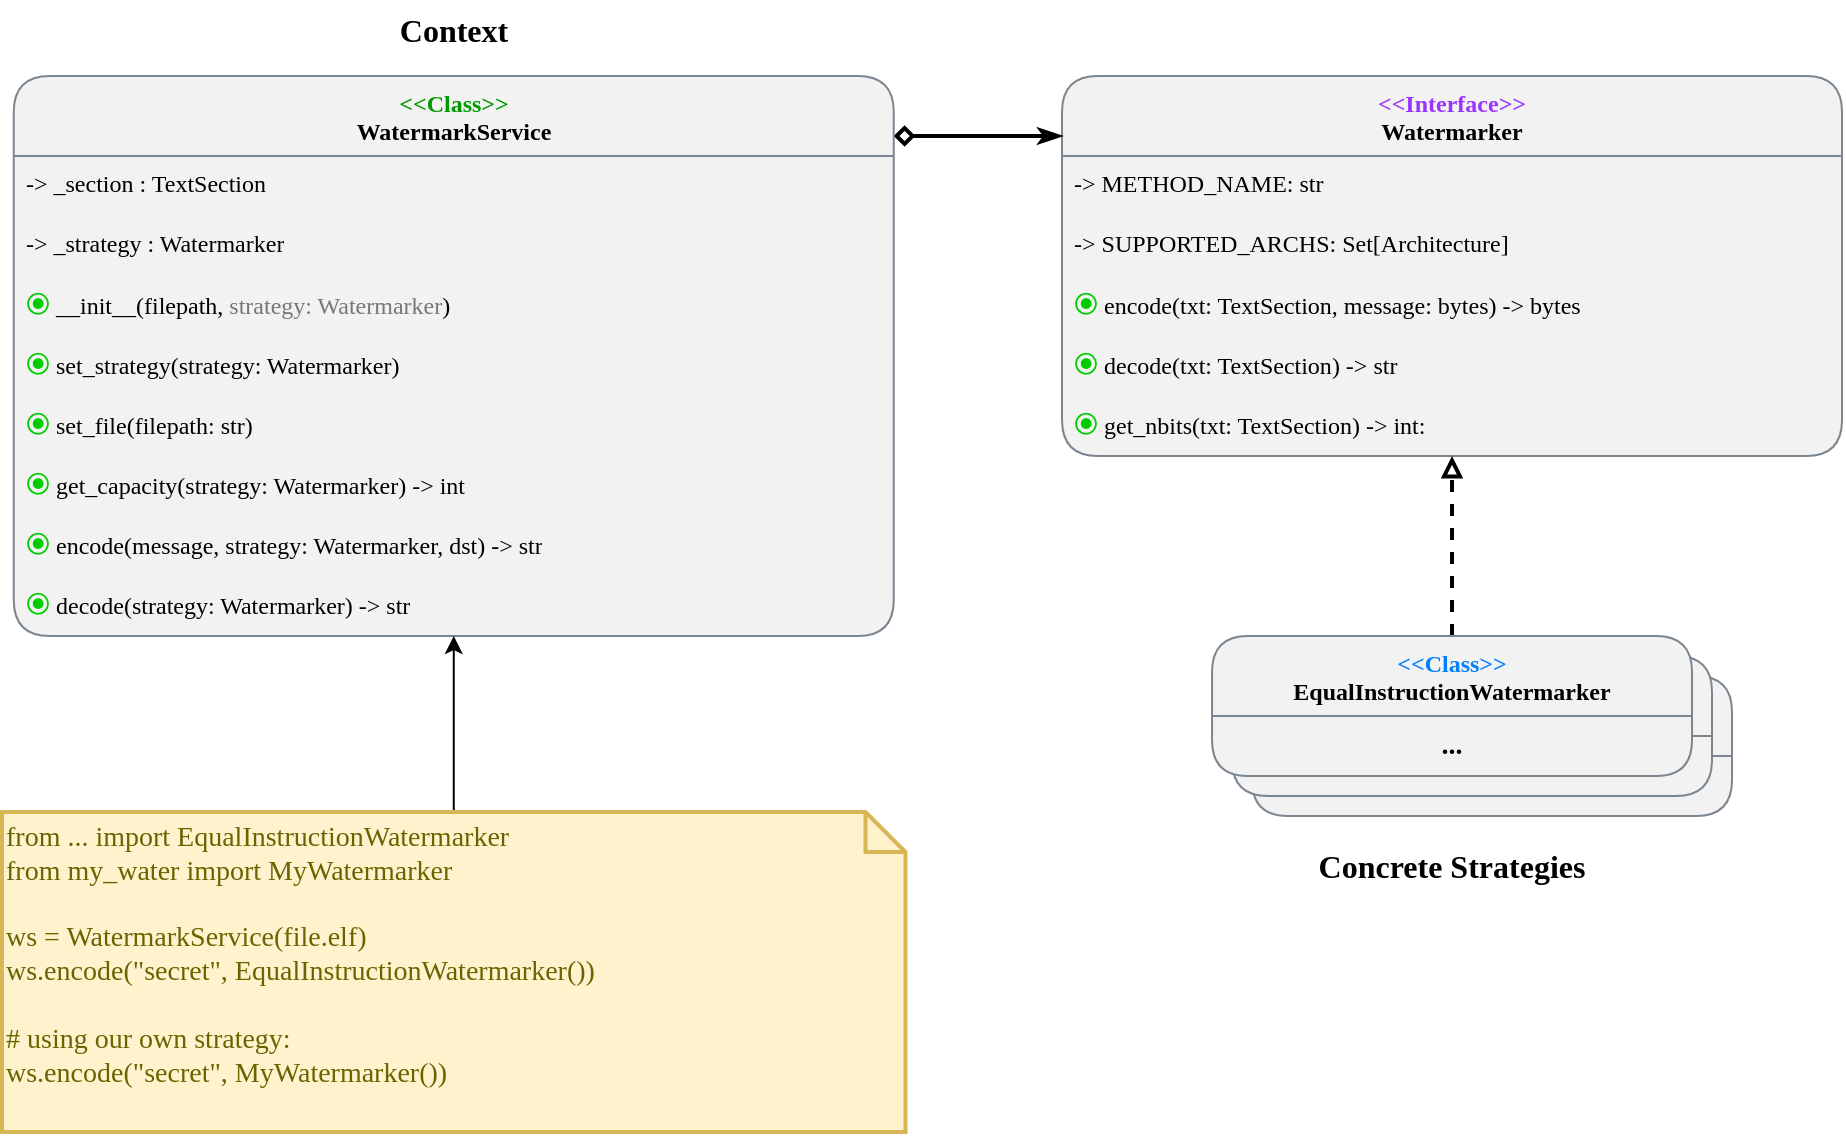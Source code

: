 <mxfile version="27.0.6">
  <diagram name="Page-1" id="Xe1Jfhzxk99OiWyexuSZ">
    <mxGraphModel grid="1" page="1" gridSize="10" guides="1" tooltips="1" connect="1" arrows="1" fold="1" pageScale="1" pageWidth="2339" pageHeight="3300" math="0" shadow="0">
      <root>
        <mxCell id="0" />
        <mxCell id="1" parent="0" />
        <mxCell id="LBhhKxa6DIj_pUaNA_x_-1" value="&lt;span style=&quot;color: rgb(0, 127, 255);&quot;&gt;&amp;lt;&amp;lt;Class&amp;gt;&amp;gt;&lt;/span&gt;&lt;div&gt;EqualInstructionWatermarker&lt;/div&gt;" style="swimlane;fontStyle=1;align=center;verticalAlign=top;childLayout=stackLayout;horizontal=1;startSize=40;horizontalStack=0;resizeParent=1;resizeParentMax=0;resizeLast=0;collapsible=1;marginBottom=0;whiteSpace=wrap;html=1;fontFamily=JetBrains Mono;fontSource=https%3A%2F%2Ffonts.googleapis.com%2Fcss%3Ffamily%3DJetBrains%2BMono;rounded=1;fillColor=#F2F2F2;swimlaneFillColor=#F2F2F2;swimlaneLine=1;strokeColor=#7B8691;" vertex="1" parent="1">
          <mxGeometry x="1195.01" y="718" width="240" height="70" as="geometry">
            <mxRectangle x="530" y="920" width="110" height="30" as="alternateBounds" />
          </mxGeometry>
        </mxCell>
        <mxCell id="LBhhKxa6DIj_pUaNA_x_-2" value="&lt;div align=&quot;center&quot;&gt;&lt;b&gt;&lt;font style=&quot;font-size: 14px;&quot;&gt;...&lt;/font&gt;&lt;/b&gt;&lt;/div&gt;" style="text;strokeColor=none;fillColor=none;align=center;verticalAlign=top;spacingLeft=4;spacingRight=4;overflow=hidden;rotatable=0;points=[[0,0.5],[1,0.5]];portConstraint=eastwest;whiteSpace=wrap;html=1;fontFamily=JetBrains Mono;fontSource=https%3A%2F%2Ffonts.googleapis.com%2Fcss%3Ffamily%3DJetBrains%2BMono;rounded=1;swimlaneLine=1;" vertex="1" parent="LBhhKxa6DIj_pUaNA_x_-1">
          <mxGeometry y="40" width="240" height="30" as="geometry" />
        </mxCell>
        <mxCell id="LBhhKxa6DIj_pUaNA_x_-3" value="&lt;span style=&quot;color: rgb(153, 51, 255);&quot;&gt;&amp;lt;&amp;lt;Interface&amp;gt;&amp;gt;&lt;/span&gt;&lt;div&gt;Watermarker&lt;/div&gt;" style="swimlane;fontStyle=1;align=center;verticalAlign=top;childLayout=stackLayout;horizontal=1;startSize=40;horizontalStack=0;resizeParent=1;resizeParentMax=0;resizeLast=0;collapsible=1;marginBottom=0;whiteSpace=wrap;html=1;fontFamily=JetBrains Mono;fontSource=https%3A%2F%2Ffonts.googleapis.com%2Fcss%3Ffamily%3DJetBrains%2BMono;rounded=1;fillColor=#F2F2F2;swimlaneFillColor=#F2F2F2;swimlaneLine=1;strokeColor=#7B8691;" vertex="1" parent="1">
          <mxGeometry x="1100.01" y="418" width="390" height="190" as="geometry">
            <mxRectangle x="530" y="920" width="110" height="30" as="alternateBounds" />
          </mxGeometry>
        </mxCell>
        <mxCell id="LBhhKxa6DIj_pUaNA_x_-4" value="-&amp;gt; METHOD_NAME: str" style="text;strokeColor=none;fillColor=none;align=left;verticalAlign=top;spacingLeft=4;spacingRight=4;overflow=hidden;rotatable=0;points=[[0,0.5],[1,0.5]];portConstraint=eastwest;whiteSpace=wrap;html=1;fontFamily=JetBrains Mono;fontSource=https%3A%2F%2Ffonts.googleapis.com%2Fcss%3Ffamily%3DJetBrains%2BMono;rounded=1;swimlaneLine=1;" vertex="1" parent="LBhhKxa6DIj_pUaNA_x_-3">
          <mxGeometry y="40" width="390" height="30" as="geometry" />
        </mxCell>
        <mxCell id="LBhhKxa6DIj_pUaNA_x_-5" value="-&amp;gt; SUPPORTED_ARCHS: Set[Architecture]" style="text;strokeColor=none;fillColor=none;align=left;verticalAlign=top;spacingLeft=4;spacingRight=4;overflow=hidden;rotatable=0;points=[[0,0.5],[1,0.5]];portConstraint=eastwest;whiteSpace=wrap;html=1;fontFamily=JetBrains Mono;fontSource=https%3A%2F%2Ffonts.googleapis.com%2Fcss%3Ffamily%3DJetBrains%2BMono;rounded=1;swimlaneLine=1;" vertex="1" parent="LBhhKxa6DIj_pUaNA_x_-3">
          <mxGeometry y="70" width="390" height="30" as="geometry" />
        </mxCell>
        <mxCell id="LBhhKxa6DIj_pUaNA_x_-6" value="&lt;span style=&quot;font-size:125%;line-height:1em&quot;&gt;&lt;span style=&quot;color: rgb(0, 204, 0);&quot;&gt;⦿&lt;/span&gt;&lt;/span&gt; encode(&lt;span style=&quot;white-space: pre-wrap&quot;&gt;txt: TextSection, message: bytes&lt;/span&gt;) -&amp;gt; bytes" style="text;strokeColor=none;fillColor=none;align=left;verticalAlign=top;spacingLeft=4;spacingRight=4;overflow=hidden;rotatable=0;points=[[0,0.5],[1,0.5]];portConstraint=eastwest;whiteSpace=wrap;html=1;fontFamily=JetBrains Mono;fontSource=https%3A%2F%2Ffonts.googleapis.com%2Fcss%3Ffamily%3DJetBrains%2BMono;rounded=1;swimlaneLine=1;" vertex="1" parent="LBhhKxa6DIj_pUaNA_x_-3">
          <mxGeometry y="100" width="390" height="30" as="geometry" />
        </mxCell>
        <mxCell id="LBhhKxa6DIj_pUaNA_x_-7" value="&lt;span style=&quot;font-size:125%;line-height:1em&quot;&gt;&lt;span style=&quot;color: rgb(0, 204, 0);&quot;&gt;⦿&lt;/span&gt;&lt;/span&gt; decode(&lt;span style=&quot;white-space: pre-wrap&quot;&gt;txt: TextSection&lt;/span&gt;) -&amp;gt; str" style="text;strokeColor=none;fillColor=none;align=left;verticalAlign=top;spacingLeft=4;spacingRight=4;overflow=hidden;rotatable=0;points=[[0,0.5],[1,0.5]];portConstraint=eastwest;whiteSpace=wrap;html=1;fontFamily=JetBrains Mono;fontSource=https%3A%2F%2Ffonts.googleapis.com%2Fcss%3Ffamily%3DJetBrains%2BMono;rounded=1;swimlaneLine=1;" vertex="1" parent="LBhhKxa6DIj_pUaNA_x_-3">
          <mxGeometry y="130" width="390" height="30" as="geometry" />
        </mxCell>
        <mxCell id="LBhhKxa6DIj_pUaNA_x_-8" value="&lt;span style=&quot;font-size:125%;line-height:1em&quot;&gt;&lt;span style=&quot;color: rgb(0, 204, 0);&quot;&gt;⦿&lt;/span&gt;&lt;/span&gt; get_nbits(&lt;span style=&quot;white-space: pre-wrap&quot;&gt;txt: TextSection&lt;/span&gt;) -&amp;gt; int:" style="text;strokeColor=none;fillColor=none;align=left;verticalAlign=top;spacingLeft=4;spacingRight=4;overflow=hidden;rotatable=0;points=[[0,0.5],[1,0.5]];portConstraint=eastwest;whiteSpace=wrap;html=1;fontFamily=JetBrains Mono;fontSource=https%3A%2F%2Ffonts.googleapis.com%2Fcss%3Ffamily%3DJetBrains%2BMono;rounded=1;swimlaneLine=1;" vertex="1" parent="LBhhKxa6DIj_pUaNA_x_-3">
          <mxGeometry y="160" width="390" height="30" as="geometry" />
        </mxCell>
        <mxCell id="LBhhKxa6DIj_pUaNA_x_-9" style="rounded=1;orthogonalLoop=1;jettySize=auto;html=1;edgeStyle=elbowEdgeStyle;elbow=vertical;jumpStyle=none;endArrow=classicThin;endFill=1;startArrow=diamond;startFill=0;strokeWidth=2;sourcePerimeterSpacing=0;curved=0;" edge="1" parent="1" source="LBhhKxa6DIj_pUaNA_x_-10">
          <mxGeometry relative="1" as="geometry">
            <mxPoint x="1000.01" y="448.001" as="sourcePoint" />
            <mxPoint x="1100.01" y="448" as="targetPoint" />
            <Array as="points">
              <mxPoint x="1100.01" y="448" />
            </Array>
          </mxGeometry>
        </mxCell>
        <mxCell id="LBhhKxa6DIj_pUaNA_x_-10" value="&lt;span style=&quot;color: rgb(0, 153, 0);&quot;&gt;&amp;lt;&amp;lt;Class&amp;gt;&amp;gt;&lt;/span&gt;&lt;div&gt;WatermarkService&lt;/div&gt;" style="swimlane;fontStyle=1;align=center;verticalAlign=top;childLayout=stackLayout;horizontal=1;startSize=40;horizontalStack=0;resizeParent=1;resizeParentMax=0;resizeLast=0;collapsible=1;marginBottom=0;whiteSpace=wrap;html=1;fontFamily=JetBrains Mono;fontSource=https%3A%2F%2Ffonts.googleapis.com%2Fcss%3Ffamily%3DJetBrains%2BMono;rounded=1;fillColor=#F2F2F2;swimlaneFillColor=#F2F2F2;swimlaneLine=1;strokeColor=#7B8691;" vertex="1" parent="1">
          <mxGeometry x="575.88" y="418" width="440" height="280" as="geometry">
            <mxRectangle x="530" y="920" width="110" height="30" as="alternateBounds" />
          </mxGeometry>
        </mxCell>
        <mxCell id="LBhhKxa6DIj_pUaNA_x_-11" value="-&amp;gt; _section : TextSection" style="text;strokeColor=none;fillColor=none;align=left;verticalAlign=top;spacingLeft=4;spacingRight=4;overflow=hidden;rotatable=0;points=[[0,0.5],[1,0.5]];portConstraint=eastwest;whiteSpace=wrap;html=1;fontFamily=JetBrains Mono;fontSource=https%3A%2F%2Ffonts.googleapis.com%2Fcss%3Ffamily%3DJetBrains%2BMono;rounded=1;swimlaneLine=1;" vertex="1" parent="LBhhKxa6DIj_pUaNA_x_-10">
          <mxGeometry y="40" width="440" height="30" as="geometry" />
        </mxCell>
        <mxCell id="LBhhKxa6DIj_pUaNA_x_-12" value="-&amp;gt; _strategy : Watermarker" style="text;strokeColor=none;fillColor=none;align=left;verticalAlign=top;spacingLeft=4;spacingRight=4;overflow=hidden;rotatable=0;points=[[0,0.5],[1,0.5]];portConstraint=eastwest;whiteSpace=wrap;html=1;fontFamily=JetBrains Mono;fontSource=https%3A%2F%2Ffonts.googleapis.com%2Fcss%3Ffamily%3DJetBrains%2BMono;rounded=1;swimlaneLine=1;" vertex="1" parent="LBhhKxa6DIj_pUaNA_x_-10">
          <mxGeometry y="70" width="440" height="30" as="geometry" />
        </mxCell>
        <mxCell id="LBhhKxa6DIj_pUaNA_x_-13" value="&lt;span style=&quot;font-size:125%;line-height:1em&quot;&gt;&lt;span style=&quot;color: rgb(0, 204, 0);&quot;&gt;⦿&lt;/span&gt;&lt;/span&gt; __init__(filepath, &lt;span style=&quot;color: light-dark(rgb(119, 118, 123), rgb(237, 237, 237));&quot;&gt;strategy: Watermarker&lt;/span&gt;)" style="text;strokeColor=none;fillColor=none;align=left;verticalAlign=top;spacingLeft=4;spacingRight=4;overflow=hidden;rotatable=0;points=[[0,0.5],[1,0.5]];portConstraint=eastwest;whiteSpace=wrap;html=1;fontFamily=JetBrains Mono;fontSource=https%3A%2F%2Ffonts.googleapis.com%2Fcss%3Ffamily%3DJetBrains%2BMono;rounded=1;swimlaneLine=1;" vertex="1" parent="LBhhKxa6DIj_pUaNA_x_-10">
          <mxGeometry y="100" width="440" height="30" as="geometry" />
        </mxCell>
        <mxCell id="LBhhKxa6DIj_pUaNA_x_-14" value="&lt;span style=&quot;font-size:125%;line-height:1em&quot;&gt;&lt;span style=&quot;color: rgb(0, 204, 0);&quot;&gt;⦿&lt;/span&gt;&lt;/span&gt; &lt;span style=&quot;white-space: pre-wrap&quot;&gt;set_strategy(strategy: Watermarker)&lt;/span&gt;" style="text;strokeColor=none;fillColor=none;align=left;verticalAlign=top;spacingLeft=4;spacingRight=4;overflow=hidden;rotatable=0;points=[[0,0.5],[1,0.5]];portConstraint=eastwest;whiteSpace=wrap;html=1;fontFamily=JetBrains Mono;fontSource=https%3A%2F%2Ffonts.googleapis.com%2Fcss%3Ffamily%3DJetBrains%2BMono;rounded=1;swimlaneLine=1;" vertex="1" parent="LBhhKxa6DIj_pUaNA_x_-10">
          <mxGeometry y="130" width="440" height="30" as="geometry" />
        </mxCell>
        <mxCell id="LBhhKxa6DIj_pUaNA_x_-15" value="&lt;span style=&quot;font-size:125%;line-height:1em&quot;&gt;&lt;span style=&quot;color: rgb(0, 204, 0);&quot;&gt;⦿&lt;/span&gt;&lt;/span&gt; &lt;span style=&quot;white-space: pre-wrap&quot;&gt;set_file(filepath: str)&lt;/span&gt;" style="text;strokeColor=none;fillColor=none;align=left;verticalAlign=top;spacingLeft=4;spacingRight=4;overflow=hidden;rotatable=0;points=[[0,0.5],[1,0.5]];portConstraint=eastwest;whiteSpace=wrap;html=1;fontFamily=JetBrains Mono;fontSource=https%3A%2F%2Ffonts.googleapis.com%2Fcss%3Ffamily%3DJetBrains%2BMono;rounded=1;swimlaneLine=1;" vertex="1" parent="LBhhKxa6DIj_pUaNA_x_-10">
          <mxGeometry y="160" width="440" height="30" as="geometry" />
        </mxCell>
        <mxCell id="LBhhKxa6DIj_pUaNA_x_-16" value="&lt;span style=&quot;font-size:125%;line-height:1em&quot;&gt;&lt;span style=&quot;color: rgb(0, 204, 0);&quot;&gt;⦿&lt;/span&gt;&lt;/span&gt; get_capacity(strategy: Watermarker) -&amp;gt; int" style="text;strokeColor=none;fillColor=none;align=left;verticalAlign=top;spacingLeft=4;spacingRight=4;overflow=hidden;rotatable=0;points=[[0,0.5],[1,0.5]];portConstraint=eastwest;whiteSpace=wrap;html=1;fontFamily=JetBrains Mono;fontSource=https%3A%2F%2Ffonts.googleapis.com%2Fcss%3Ffamily%3DJetBrains%2BMono;rounded=1;swimlaneLine=1;" vertex="1" parent="LBhhKxa6DIj_pUaNA_x_-10">
          <mxGeometry y="190" width="440" height="30" as="geometry" />
        </mxCell>
        <mxCell id="LBhhKxa6DIj_pUaNA_x_-17" value="&lt;span style=&quot;font-size:125%;line-height:1em&quot;&gt;&lt;span style=&quot;color: rgb(0, 204, 0);&quot;&gt;⦿&lt;/span&gt;&lt;/span&gt; encode(message, strategy: Watermarker, dst) -&amp;gt; str" style="text;align=left;verticalAlign=top;spacingLeft=4;spacingRight=4;overflow=hidden;rotatable=0;points=[[0,0.5],[1,0.5]];portConstraint=eastwest;whiteSpace=wrap;html=1;fontFamily=JetBrains Mono;fontSource=https%3A%2F%2Ffonts.googleapis.com%2Fcss%3Ffamily%3DJetBrains%2BMono;rounded=1;swimlaneLine=1;" vertex="1" parent="LBhhKxa6DIj_pUaNA_x_-10">
          <mxGeometry y="220" width="440" height="30" as="geometry" />
        </mxCell>
        <mxCell id="LBhhKxa6DIj_pUaNA_x_-18" value="&lt;span style=&quot;font-size:125%;line-height:1em&quot;&gt;&lt;span style=&quot;color: rgb(0, 204, 0);&quot;&gt;⦿&lt;/span&gt;&lt;/span&gt; decode(strategy: Watermarker) -&amp;gt; str" style="text;align=left;verticalAlign=top;spacingLeft=4;spacingRight=4;overflow=hidden;rotatable=0;points=[[0,0.5],[1,0.5]];portConstraint=eastwest;whiteSpace=wrap;html=1;fontFamily=JetBrains Mono;fontSource=https%3A%2F%2Ffonts.googleapis.com%2Fcss%3Ffamily%3DJetBrains%2BMono;rounded=1;swimlaneLine=1;" vertex="1" parent="LBhhKxa6DIj_pUaNA_x_-10">
          <mxGeometry y="250" width="440" height="30" as="geometry" />
        </mxCell>
        <mxCell id="LBhhKxa6DIj_pUaNA_x_-19" value="&lt;span style=&quot;color: rgb(0, 127, 255);&quot;&gt;&amp;lt;&amp;lt;Class&amp;gt;&amp;gt;&lt;/span&gt;&lt;div&gt;EqualInstructionWatermarker&lt;/div&gt;" style="swimlane;fontStyle=1;align=center;verticalAlign=top;childLayout=stackLayout;horizontal=1;startSize=40;horizontalStack=0;resizeParent=1;resizeParentMax=0;resizeLast=0;collapsible=1;marginBottom=0;whiteSpace=wrap;html=1;fontFamily=JetBrains Mono;fontSource=https%3A%2F%2Ffonts.googleapis.com%2Fcss%3Ffamily%3DJetBrains%2BMono;rounded=1;fillColor=#F2F2F2;swimlaneFillColor=#F2F2F2;swimlaneLine=1;strokeColor=#7B8691;" vertex="1" parent="1">
          <mxGeometry x="1185.01" y="708" width="240" height="70" as="geometry">
            <mxRectangle x="530" y="920" width="110" height="30" as="alternateBounds" />
          </mxGeometry>
        </mxCell>
        <mxCell id="LBhhKxa6DIj_pUaNA_x_-20" value="&lt;div align=&quot;center&quot;&gt;&lt;b&gt;&lt;font style=&quot;font-size: 14px;&quot;&gt;...&lt;/font&gt;&lt;/b&gt;&lt;/div&gt;" style="text;strokeColor=none;fillColor=none;align=center;verticalAlign=top;spacingLeft=4;spacingRight=4;overflow=hidden;rotatable=0;points=[[0,0.5],[1,0.5]];portConstraint=eastwest;whiteSpace=wrap;html=1;fontFamily=JetBrains Mono;fontSource=https%3A%2F%2Ffonts.googleapis.com%2Fcss%3Ffamily%3DJetBrains%2BMono;rounded=1;swimlaneLine=1;" vertex="1" parent="LBhhKxa6DIj_pUaNA_x_-19">
          <mxGeometry y="40" width="240" height="30" as="geometry" />
        </mxCell>
        <mxCell id="LBhhKxa6DIj_pUaNA_x_-21" value="" style="edgeStyle=orthogonalEdgeStyle;rounded=0;orthogonalLoop=1;jettySize=auto;html=1;strokeWidth=2;dashed=1;endArrow=block;endFill=0;" edge="1" parent="1" source="LBhhKxa6DIj_pUaNA_x_-22" target="LBhhKxa6DIj_pUaNA_x_-3">
          <mxGeometry relative="1" as="geometry">
            <Array as="points">
              <mxPoint x="1295.01" y="608" />
              <mxPoint x="1295.01" y="608" />
            </Array>
          </mxGeometry>
        </mxCell>
        <mxCell id="LBhhKxa6DIj_pUaNA_x_-22" value="&lt;span style=&quot;color: rgb(0, 127, 255);&quot;&gt;&amp;lt;&amp;lt;Class&amp;gt;&amp;gt;&lt;/span&gt;&lt;div&gt;EqualInstructionWatermarker&lt;/div&gt;" style="swimlane;fontStyle=1;align=center;verticalAlign=top;childLayout=stackLayout;horizontal=1;startSize=40;horizontalStack=0;resizeParent=1;resizeParentMax=0;resizeLast=0;collapsible=1;marginBottom=0;whiteSpace=wrap;html=1;fontFamily=JetBrains Mono;fontSource=https%3A%2F%2Ffonts.googleapis.com%2Fcss%3Ffamily%3DJetBrains%2BMono;rounded=1;fillColor=#F2F2F2;swimlaneFillColor=#F2F2F2;swimlaneLine=1;strokeColor=#7B8691;" vertex="1" parent="1">
          <mxGeometry x="1175.01" y="698" width="240" height="70" as="geometry">
            <mxRectangle x="530" y="920" width="110" height="30" as="alternateBounds" />
          </mxGeometry>
        </mxCell>
        <mxCell id="LBhhKxa6DIj_pUaNA_x_-23" value="&lt;div align=&quot;center&quot;&gt;&lt;b&gt;&lt;font style=&quot;font-size: 14px;&quot;&gt;...&lt;/font&gt;&lt;/b&gt;&lt;/div&gt;" style="text;strokeColor=none;fillColor=none;align=center;verticalAlign=top;spacingLeft=4;spacingRight=4;overflow=hidden;rotatable=0;points=[[0,0.5],[1,0.5]];portConstraint=eastwest;whiteSpace=wrap;html=1;fontFamily=JetBrains Mono;fontSource=https%3A%2F%2Ffonts.googleapis.com%2Fcss%3Ffamily%3DJetBrains%2BMono;rounded=1;swimlaneLine=1;" vertex="1" parent="LBhhKxa6DIj_pUaNA_x_-22">
          <mxGeometry y="40" width="240" height="30" as="geometry" />
        </mxCell>
        <mxCell id="LBhhKxa6DIj_pUaNA_x_-24" value="" style="edgeStyle=orthogonalEdgeStyle;rounded=0;orthogonalLoop=1;jettySize=auto;html=1;" edge="1" parent="1" source="LBhhKxa6DIj_pUaNA_x_-25" target="LBhhKxa6DIj_pUaNA_x_-10">
          <mxGeometry relative="1" as="geometry" />
        </mxCell>
        <mxCell id="LBhhKxa6DIj_pUaNA_x_-25" value="&lt;div&gt;from ... import EqualInstructionWatermarker&lt;br&gt;from my_water import MyWatermarker&lt;br&gt;&lt;br&gt;&lt;/div&gt;&lt;div&gt;ws = WatermarkService(file.elf)&lt;/div&gt;&lt;div&gt;ws.encode(&quot;secret&quot;, EqualInstructionWatermarker())&lt;br&gt;&lt;br&gt;# using our own strategy:&lt;br&gt;ws.encode(&quot;secret&quot;, MyWatermarker())&lt;/div&gt;&lt;div&gt;&lt;br&gt;&lt;/div&gt;" style="shape=note;strokeWidth=2;fontSize=14;size=20;whiteSpace=wrap;html=1;fillColor=#fff2cc;strokeColor=#d6b656;fontColor=#666600;fontFamily=JetBrains Mono;fontSource=https%3A%2F%2Ffonts.googleapis.com%2Fcss%3Ffamily%3DJetBrains%2BMono;align=left;" vertex="1" parent="1">
          <mxGeometry x="570" y="786" width="451.75" height="160" as="geometry" />
        </mxCell>
        <mxCell id="LBhhKxa6DIj_pUaNA_x_-26" value="&lt;div&gt;Concrete Strategies&lt;/div&gt;" style="text;html=1;align=center;verticalAlign=middle;whiteSpace=wrap;rounded=0;fontFamily=JetBrains Mono;fontSource=https%3A%2F%2Ffonts.googleapis.com%2Fcss%3Ffamily%3DJetBrains%2BMono;fontStyle=1;fontSize=16;" vertex="1" parent="1">
          <mxGeometry x="1170.01" y="798" width="250" height="30" as="geometry" />
        </mxCell>
        <mxCell id="LBhhKxa6DIj_pUaNA_x_-27" value="Context" style="text;html=1;align=center;verticalAlign=middle;whiteSpace=wrap;rounded=0;fontFamily=JetBrains Mono;fontSource=https%3A%2F%2Ffonts.googleapis.com%2Fcss%3Ffamily%3DJetBrains%2BMono;fontStyle=1;fontSize=16;" vertex="1" parent="1">
          <mxGeometry x="670.87" y="380" width="250" height="30" as="geometry" />
        </mxCell>
      </root>
    </mxGraphModel>
  </diagram>
</mxfile>
